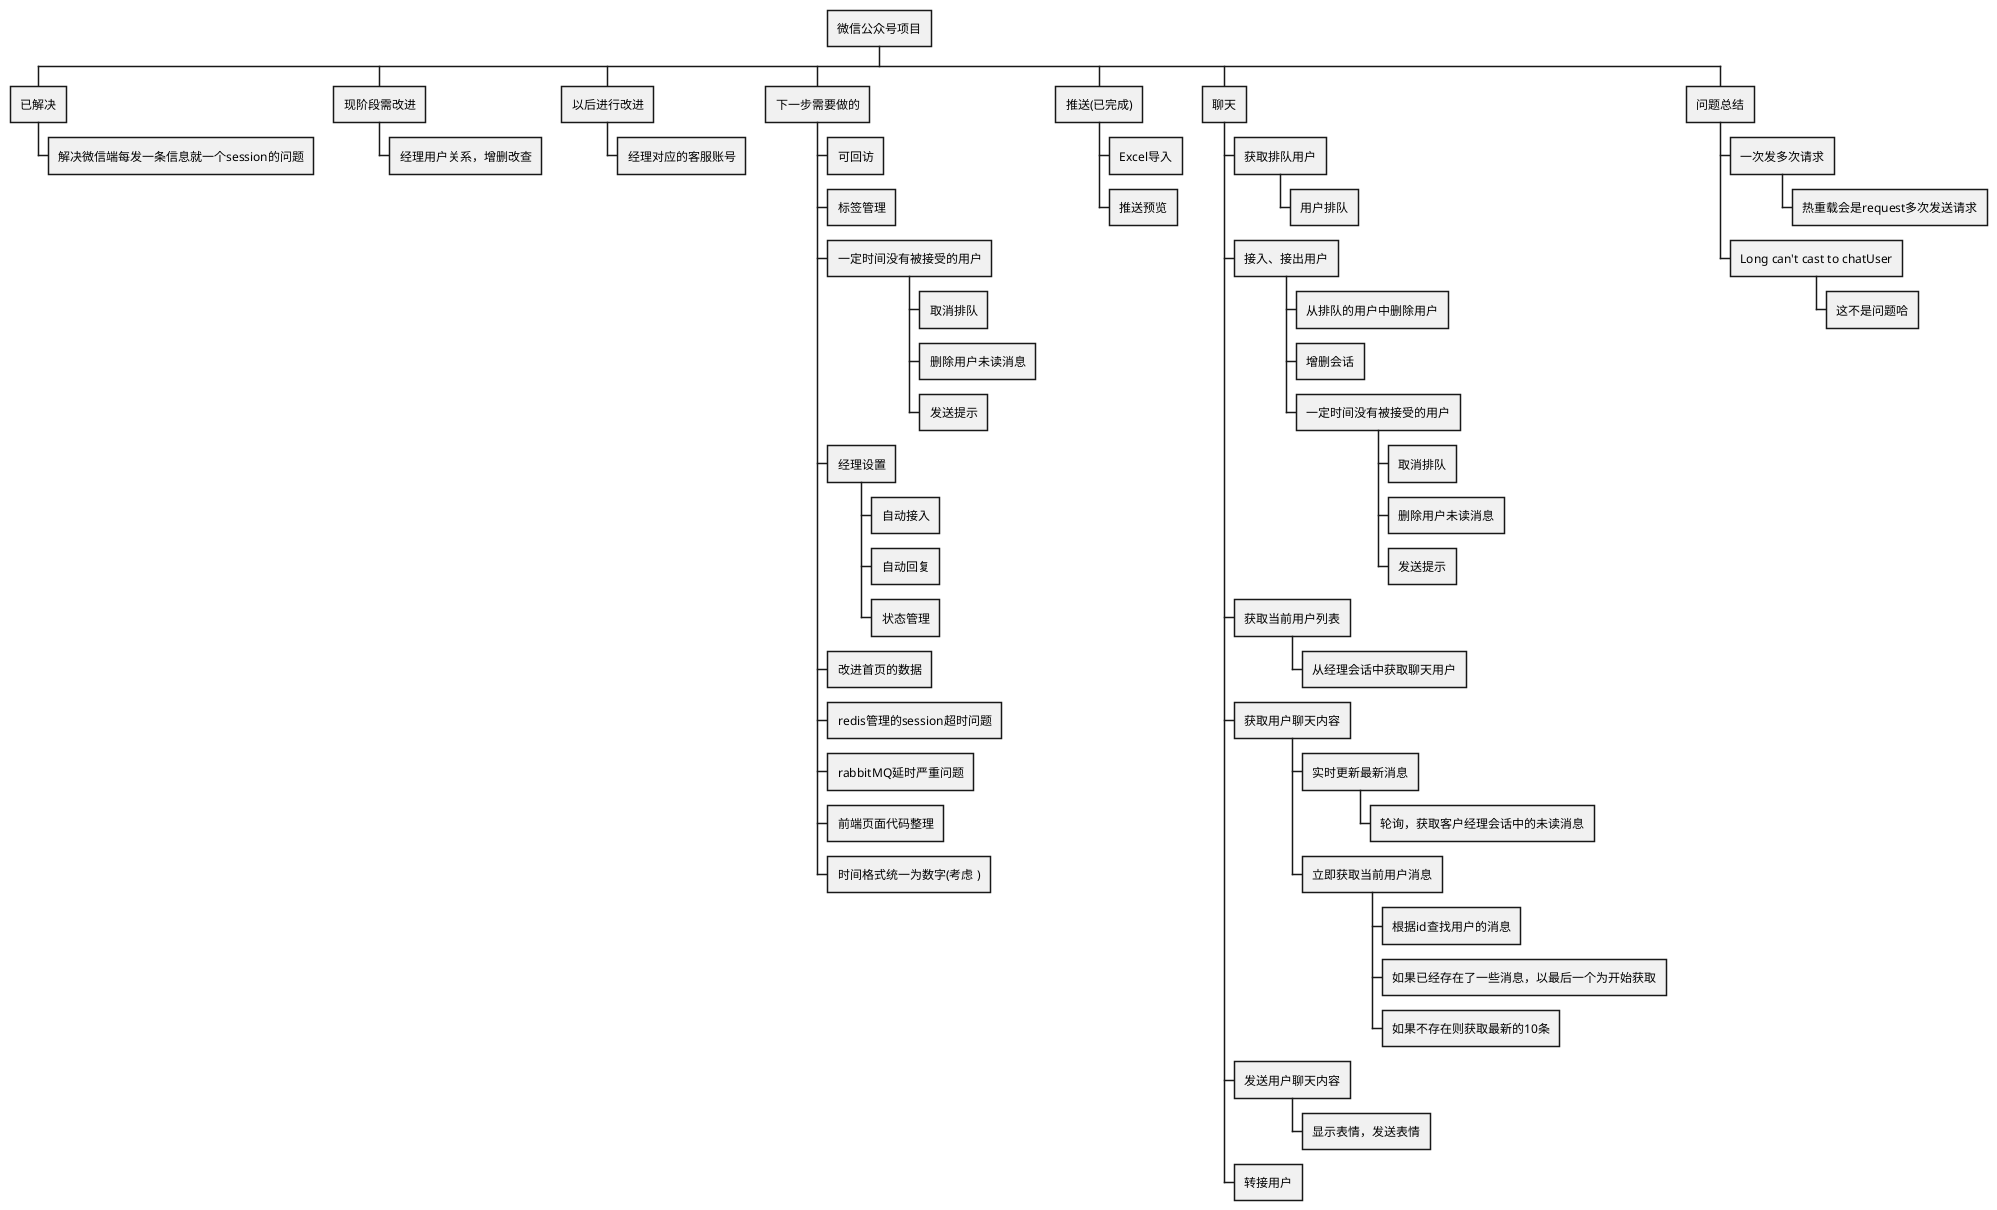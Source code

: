 @startwbs
* 微信公众号项目
** 已解决
*** 解决微信端每发一条信息就一个session的问题
** 现阶段需改进
*** 经理用户关系，增删改查

** 以后进行改进
*** 经理对应的客服账号
** 下一步需要做的
*** 可回访
*** 标签管理
*** 一定时间没有被接受的用户
**** 取消排队
**** 删除用户未读消息
**** 发送提示
*** 经理设置
**** 自动接入
**** 自动回复
**** 状态管理
*** 改进首页的数据
*** redis管理的session超时问题
*** rabbitMQ延时严重问题
*** 前端页面代码整理
*** 时间格式统一为数字(考虑 )

** 推送(已完成)
*** Excel导入
*** 推送预览
** 聊天
*** 获取排队用户
**** 用户排队
*** 接入、接出用户
**** 从排队的用户中删除用户
**** 增删会话
**** 一定时间没有被接受的用户
***** 取消排队
***** 删除用户未读消息
***** 发送提示
*** 获取当前用户列表
**** 从经理会话中获取聊天用户
*** 获取用户聊天内容
**** 实时更新最新消息
***** 轮询，获取客户经理会话中的未读消息
**** 立即获取当前用户消息
***** 根据id查找用户的消息
***** 如果已经存在了一些消息，以最后一个为开始获取
***** 如果不存在则获取最新的10条
*** 发送用户聊天内容
**** 显示表情，发送表情
*** 转接用户
** 问题总结
*** 一次发多次请求
**** 热重载会是request多次发送请求
*** Long can't cast to chatUser
**** 这不是问题哈
@endwbs
